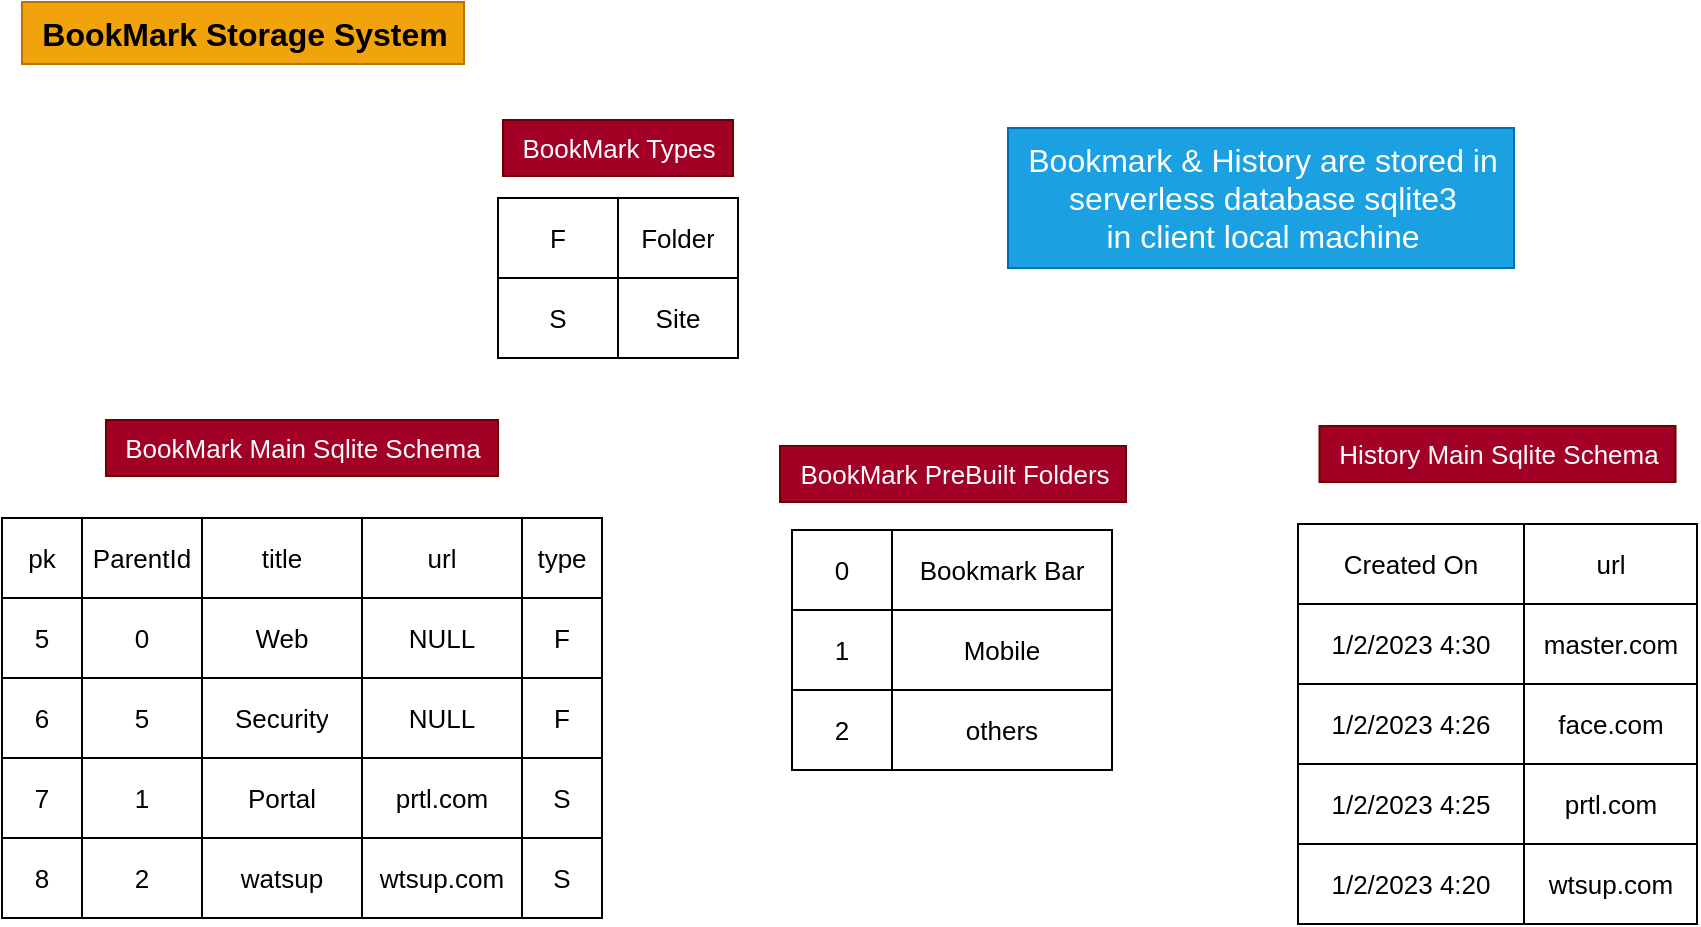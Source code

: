 <mxfile>
    <diagram id="DGizMAQsi99y3Vm7XnIf" name="BookMark &amp; History Schema">
        <mxGraphModel dx="1021" dy="490" grid="0" gridSize="10" guides="1" tooltips="1" connect="1" arrows="1" fold="1" page="0" pageScale="1" pageWidth="850" pageHeight="1100" math="0" shadow="0">
            <root>
                <mxCell id="0"/>
                <mxCell id="1" parent="0"/>
                <mxCell id="GUweP1HjcUWxZI6Hpu6D-1" value="Bookmark &amp;amp; History are stored in &lt;br style=&quot;font-size: 16px;&quot;&gt;serverless database sqlite3 &lt;br style=&quot;font-size: 16px;&quot;&gt;in client local machine" style="text;html=1;align=center;verticalAlign=middle;resizable=0;points=[];autosize=1;strokeColor=#006EAF;fillColor=#1ba1e2;fontSize=16;fontColor=#ffffff;" vertex="1" parent="1">
                    <mxGeometry x="501" y="83" width="253" height="70" as="geometry"/>
                </mxCell>
                <mxCell id="GUweP1HjcUWxZI6Hpu6D-145" value="" style="group;flipH=1;" vertex="1" connectable="0" parent="1">
                    <mxGeometry x="246" y="79" width="120" height="119" as="geometry"/>
                </mxCell>
                <mxCell id="GUweP1HjcUWxZI6Hpu6D-136" value="" style="shape=table;startSize=0;container=1;collapsible=0;childLayout=tableLayout;fontSize=13;" vertex="1" parent="GUweP1HjcUWxZI6Hpu6D-145">
                    <mxGeometry y="39" width="120" height="80" as="geometry"/>
                </mxCell>
                <mxCell id="GUweP1HjcUWxZI6Hpu6D-137" value="" style="shape=tableRow;horizontal=0;startSize=0;swimlaneHead=0;swimlaneBody=0;top=0;left=0;bottom=0;right=0;collapsible=0;dropTarget=0;fillColor=none;points=[[0,0.5],[1,0.5]];portConstraint=eastwest;fontSize=13;" vertex="1" parent="GUweP1HjcUWxZI6Hpu6D-136">
                    <mxGeometry width="120" height="40" as="geometry"/>
                </mxCell>
                <mxCell id="GUweP1HjcUWxZI6Hpu6D-138" value="F" style="shape=partialRectangle;html=1;whiteSpace=wrap;connectable=0;overflow=hidden;fillColor=none;top=0;left=0;bottom=0;right=0;pointerEvents=1;fontSize=13;" vertex="1" parent="GUweP1HjcUWxZI6Hpu6D-137">
                    <mxGeometry width="60" height="40" as="geometry">
                        <mxRectangle width="60" height="40" as="alternateBounds"/>
                    </mxGeometry>
                </mxCell>
                <mxCell id="GUweP1HjcUWxZI6Hpu6D-139" value="Folder" style="shape=partialRectangle;html=1;whiteSpace=wrap;connectable=0;overflow=hidden;fillColor=none;top=0;left=0;bottom=0;right=0;pointerEvents=1;fontSize=13;" vertex="1" parent="GUweP1HjcUWxZI6Hpu6D-137">
                    <mxGeometry x="60" width="60" height="40" as="geometry">
                        <mxRectangle width="60" height="40" as="alternateBounds"/>
                    </mxGeometry>
                </mxCell>
                <mxCell id="GUweP1HjcUWxZI6Hpu6D-140" value="" style="shape=tableRow;horizontal=0;startSize=0;swimlaneHead=0;swimlaneBody=0;top=0;left=0;bottom=0;right=0;collapsible=0;dropTarget=0;fillColor=none;points=[[0,0.5],[1,0.5]];portConstraint=eastwest;fontSize=13;" vertex="1" parent="GUweP1HjcUWxZI6Hpu6D-136">
                    <mxGeometry y="40" width="120" height="40" as="geometry"/>
                </mxCell>
                <mxCell id="GUweP1HjcUWxZI6Hpu6D-141" value="S" style="shape=partialRectangle;html=1;whiteSpace=wrap;connectable=0;overflow=hidden;fillColor=none;top=0;left=0;bottom=0;right=0;pointerEvents=1;fontSize=13;" vertex="1" parent="GUweP1HjcUWxZI6Hpu6D-140">
                    <mxGeometry width="60" height="40" as="geometry">
                        <mxRectangle width="60" height="40" as="alternateBounds"/>
                    </mxGeometry>
                </mxCell>
                <mxCell id="GUweP1HjcUWxZI6Hpu6D-142" value="Site" style="shape=partialRectangle;html=1;whiteSpace=wrap;connectable=0;overflow=hidden;fillColor=none;top=0;left=0;bottom=0;right=0;pointerEvents=1;fontSize=13;" vertex="1" parent="GUweP1HjcUWxZI6Hpu6D-140">
                    <mxGeometry x="60" width="60" height="40" as="geometry">
                        <mxRectangle width="60" height="40" as="alternateBounds"/>
                    </mxGeometry>
                </mxCell>
                <mxCell id="GUweP1HjcUWxZI6Hpu6D-144" value="BookMark Types" style="text;html=1;align=center;verticalAlign=middle;resizable=0;points=[];autosize=1;strokeColor=#6F0000;fillColor=#a20025;fontSize=13;fontColor=#ffffff;" vertex="1" parent="GUweP1HjcUWxZI6Hpu6D-145">
                    <mxGeometry x="2.5" width="115" height="28" as="geometry"/>
                </mxCell>
                <mxCell id="GUweP1HjcUWxZI6Hpu6D-146" value="" style="group;flipH=1;" vertex="1" connectable="0" parent="1">
                    <mxGeometry x="-2" y="228" width="300" height="250" as="geometry"/>
                </mxCell>
                <mxCell id="GUweP1HjcUWxZI6Hpu6D-94" value="" style="shape=table;startSize=0;container=1;collapsible=0;childLayout=tableLayout;fontSize=13;" vertex="1" parent="GUweP1HjcUWxZI6Hpu6D-146">
                    <mxGeometry y="50" width="300" height="200" as="geometry"/>
                </mxCell>
                <mxCell id="GUweP1HjcUWxZI6Hpu6D-95" value="" style="shape=tableRow;horizontal=0;startSize=0;swimlaneHead=0;swimlaneBody=0;top=0;left=0;bottom=0;right=0;collapsible=0;dropTarget=0;fillColor=none;points=[[0,0.5],[1,0.5]];portConstraint=eastwest;fontSize=13;" vertex="1" parent="GUweP1HjcUWxZI6Hpu6D-94">
                    <mxGeometry width="300" height="40" as="geometry"/>
                </mxCell>
                <mxCell id="GUweP1HjcUWxZI6Hpu6D-96" value="pk" style="shape=partialRectangle;html=1;whiteSpace=wrap;connectable=0;overflow=hidden;fillColor=none;top=0;left=0;bottom=0;right=0;pointerEvents=1;fontSize=13;" vertex="1" parent="GUweP1HjcUWxZI6Hpu6D-95">
                    <mxGeometry width="40" height="40" as="geometry">
                        <mxRectangle width="40" height="40" as="alternateBounds"/>
                    </mxGeometry>
                </mxCell>
                <mxCell id="GUweP1HjcUWxZI6Hpu6D-97" value="ParentId" style="shape=partialRectangle;html=1;whiteSpace=wrap;connectable=0;overflow=hidden;fillColor=none;top=0;left=0;bottom=0;right=0;pointerEvents=1;fontSize=13;" vertex="1" parent="GUweP1HjcUWxZI6Hpu6D-95">
                    <mxGeometry x="40" width="60" height="40" as="geometry">
                        <mxRectangle width="60" height="40" as="alternateBounds"/>
                    </mxGeometry>
                </mxCell>
                <mxCell id="GUweP1HjcUWxZI6Hpu6D-98" value="title" style="shape=partialRectangle;html=1;whiteSpace=wrap;connectable=0;overflow=hidden;fillColor=none;top=0;left=0;bottom=0;right=0;pointerEvents=1;fontSize=13;" vertex="1" parent="GUweP1HjcUWxZI6Hpu6D-95">
                    <mxGeometry x="100" width="80" height="40" as="geometry">
                        <mxRectangle width="80" height="40" as="alternateBounds"/>
                    </mxGeometry>
                </mxCell>
                <mxCell id="GUweP1HjcUWxZI6Hpu6D-99" value="url" style="shape=partialRectangle;html=1;whiteSpace=wrap;connectable=0;overflow=hidden;fillColor=none;top=0;left=0;bottom=0;right=0;pointerEvents=1;fontSize=13;" vertex="1" parent="GUweP1HjcUWxZI6Hpu6D-95">
                    <mxGeometry x="180" width="80" height="40" as="geometry">
                        <mxRectangle width="80" height="40" as="alternateBounds"/>
                    </mxGeometry>
                </mxCell>
                <mxCell id="GUweP1HjcUWxZI6Hpu6D-120" value="type" style="shape=partialRectangle;html=1;whiteSpace=wrap;connectable=0;overflow=hidden;fillColor=none;top=0;left=0;bottom=0;right=0;pointerEvents=1;fontSize=13;" vertex="1" parent="GUweP1HjcUWxZI6Hpu6D-95">
                    <mxGeometry x="260" width="40" height="40" as="geometry">
                        <mxRectangle width="40" height="40" as="alternateBounds"/>
                    </mxGeometry>
                </mxCell>
                <mxCell id="GUweP1HjcUWxZI6Hpu6D-100" value="" style="shape=tableRow;horizontal=0;startSize=0;swimlaneHead=0;swimlaneBody=0;top=0;left=0;bottom=0;right=0;collapsible=0;dropTarget=0;fillColor=none;points=[[0,0.5],[1,0.5]];portConstraint=eastwest;fontSize=13;" vertex="1" parent="GUweP1HjcUWxZI6Hpu6D-94">
                    <mxGeometry y="40" width="300" height="40" as="geometry"/>
                </mxCell>
                <mxCell id="GUweP1HjcUWxZI6Hpu6D-101" value="5" style="shape=partialRectangle;html=1;whiteSpace=wrap;connectable=0;overflow=hidden;fillColor=none;top=0;left=0;bottom=0;right=0;pointerEvents=1;fontSize=13;" vertex="1" parent="GUweP1HjcUWxZI6Hpu6D-100">
                    <mxGeometry width="40" height="40" as="geometry">
                        <mxRectangle width="40" height="40" as="alternateBounds"/>
                    </mxGeometry>
                </mxCell>
                <mxCell id="GUweP1HjcUWxZI6Hpu6D-102" value="0" style="shape=partialRectangle;html=1;whiteSpace=wrap;connectable=0;overflow=hidden;fillColor=none;top=0;left=0;bottom=0;right=0;pointerEvents=1;fontSize=13;" vertex="1" parent="GUweP1HjcUWxZI6Hpu6D-100">
                    <mxGeometry x="40" width="60" height="40" as="geometry">
                        <mxRectangle width="60" height="40" as="alternateBounds"/>
                    </mxGeometry>
                </mxCell>
                <mxCell id="GUweP1HjcUWxZI6Hpu6D-103" value="Web" style="shape=partialRectangle;html=1;whiteSpace=wrap;connectable=0;overflow=hidden;fillColor=none;top=0;left=0;bottom=0;right=0;pointerEvents=1;fontSize=13;" vertex="1" parent="GUweP1HjcUWxZI6Hpu6D-100">
                    <mxGeometry x="100" width="80" height="40" as="geometry">
                        <mxRectangle width="80" height="40" as="alternateBounds"/>
                    </mxGeometry>
                </mxCell>
                <mxCell id="GUweP1HjcUWxZI6Hpu6D-104" value="NULL" style="shape=partialRectangle;html=1;whiteSpace=wrap;connectable=0;overflow=hidden;fillColor=none;top=0;left=0;bottom=0;right=0;pointerEvents=1;fontSize=13;" vertex="1" parent="GUweP1HjcUWxZI6Hpu6D-100">
                    <mxGeometry x="180" width="80" height="40" as="geometry">
                        <mxRectangle width="80" height="40" as="alternateBounds"/>
                    </mxGeometry>
                </mxCell>
                <mxCell id="GUweP1HjcUWxZI6Hpu6D-121" value="F" style="shape=partialRectangle;html=1;whiteSpace=wrap;connectable=0;overflow=hidden;fillColor=none;top=0;left=0;bottom=0;right=0;pointerEvents=1;fontSize=13;" vertex="1" parent="GUweP1HjcUWxZI6Hpu6D-100">
                    <mxGeometry x="260" width="40" height="40" as="geometry">
                        <mxRectangle width="40" height="40" as="alternateBounds"/>
                    </mxGeometry>
                </mxCell>
                <mxCell id="GUweP1HjcUWxZI6Hpu6D-105" value="" style="shape=tableRow;horizontal=0;startSize=0;swimlaneHead=0;swimlaneBody=0;top=0;left=0;bottom=0;right=0;collapsible=0;dropTarget=0;fillColor=none;points=[[0,0.5],[1,0.5]];portConstraint=eastwest;fontSize=13;" vertex="1" parent="GUweP1HjcUWxZI6Hpu6D-94">
                    <mxGeometry y="80" width="300" height="40" as="geometry"/>
                </mxCell>
                <mxCell id="GUweP1HjcUWxZI6Hpu6D-106" value="6" style="shape=partialRectangle;html=1;whiteSpace=wrap;connectable=0;overflow=hidden;fillColor=none;top=0;left=0;bottom=0;right=0;pointerEvents=1;fontSize=13;" vertex="1" parent="GUweP1HjcUWxZI6Hpu6D-105">
                    <mxGeometry width="40" height="40" as="geometry">
                        <mxRectangle width="40" height="40" as="alternateBounds"/>
                    </mxGeometry>
                </mxCell>
                <mxCell id="GUweP1HjcUWxZI6Hpu6D-107" value="5" style="shape=partialRectangle;html=1;whiteSpace=wrap;connectable=0;overflow=hidden;fillColor=none;top=0;left=0;bottom=0;right=0;pointerEvents=1;fontSize=13;" vertex="1" parent="GUweP1HjcUWxZI6Hpu6D-105">
                    <mxGeometry x="40" width="60" height="40" as="geometry">
                        <mxRectangle width="60" height="40" as="alternateBounds"/>
                    </mxGeometry>
                </mxCell>
                <mxCell id="GUweP1HjcUWxZI6Hpu6D-108" value="Security" style="shape=partialRectangle;html=1;whiteSpace=wrap;connectable=0;overflow=hidden;fillColor=none;top=0;left=0;bottom=0;right=0;pointerEvents=1;fontSize=13;" vertex="1" parent="GUweP1HjcUWxZI6Hpu6D-105">
                    <mxGeometry x="100" width="80" height="40" as="geometry">
                        <mxRectangle width="80" height="40" as="alternateBounds"/>
                    </mxGeometry>
                </mxCell>
                <mxCell id="GUweP1HjcUWxZI6Hpu6D-109" value="NULL" style="shape=partialRectangle;html=1;whiteSpace=wrap;connectable=0;overflow=hidden;fillColor=none;top=0;left=0;bottom=0;right=0;pointerEvents=1;fontSize=13;" vertex="1" parent="GUweP1HjcUWxZI6Hpu6D-105">
                    <mxGeometry x="180" width="80" height="40" as="geometry">
                        <mxRectangle width="80" height="40" as="alternateBounds"/>
                    </mxGeometry>
                </mxCell>
                <mxCell id="GUweP1HjcUWxZI6Hpu6D-122" value="F" style="shape=partialRectangle;html=1;whiteSpace=wrap;connectable=0;overflow=hidden;fillColor=none;top=0;left=0;bottom=0;right=0;pointerEvents=1;fontSize=13;" vertex="1" parent="GUweP1HjcUWxZI6Hpu6D-105">
                    <mxGeometry x="260" width="40" height="40" as="geometry">
                        <mxRectangle width="40" height="40" as="alternateBounds"/>
                    </mxGeometry>
                </mxCell>
                <mxCell id="GUweP1HjcUWxZI6Hpu6D-110" value="" style="shape=tableRow;horizontal=0;startSize=0;swimlaneHead=0;swimlaneBody=0;top=0;left=0;bottom=0;right=0;collapsible=0;dropTarget=0;fillColor=none;points=[[0,0.5],[1,0.5]];portConstraint=eastwest;fontSize=13;" vertex="1" parent="GUweP1HjcUWxZI6Hpu6D-94">
                    <mxGeometry y="120" width="300" height="40" as="geometry"/>
                </mxCell>
                <mxCell id="GUweP1HjcUWxZI6Hpu6D-111" value="7" style="shape=partialRectangle;html=1;whiteSpace=wrap;connectable=0;overflow=hidden;fillColor=none;top=0;left=0;bottom=0;right=0;pointerEvents=1;fontSize=13;" vertex="1" parent="GUweP1HjcUWxZI6Hpu6D-110">
                    <mxGeometry width="40" height="40" as="geometry">
                        <mxRectangle width="40" height="40" as="alternateBounds"/>
                    </mxGeometry>
                </mxCell>
                <mxCell id="GUweP1HjcUWxZI6Hpu6D-112" value="1" style="shape=partialRectangle;html=1;whiteSpace=wrap;connectable=0;overflow=hidden;fillColor=none;top=0;left=0;bottom=0;right=0;pointerEvents=1;fontSize=13;" vertex="1" parent="GUweP1HjcUWxZI6Hpu6D-110">
                    <mxGeometry x="40" width="60" height="40" as="geometry">
                        <mxRectangle width="60" height="40" as="alternateBounds"/>
                    </mxGeometry>
                </mxCell>
                <mxCell id="GUweP1HjcUWxZI6Hpu6D-113" value="Portal" style="shape=partialRectangle;html=1;whiteSpace=wrap;connectable=0;overflow=hidden;fillColor=none;top=0;left=0;bottom=0;right=0;pointerEvents=1;fontSize=13;" vertex="1" parent="GUweP1HjcUWxZI6Hpu6D-110">
                    <mxGeometry x="100" width="80" height="40" as="geometry">
                        <mxRectangle width="80" height="40" as="alternateBounds"/>
                    </mxGeometry>
                </mxCell>
                <mxCell id="GUweP1HjcUWxZI6Hpu6D-114" value="prtl.com" style="shape=partialRectangle;html=1;whiteSpace=wrap;connectable=0;overflow=hidden;fillColor=none;top=0;left=0;bottom=0;right=0;pointerEvents=1;fontSize=13;" vertex="1" parent="GUweP1HjcUWxZI6Hpu6D-110">
                    <mxGeometry x="180" width="80" height="40" as="geometry">
                        <mxRectangle width="80" height="40" as="alternateBounds"/>
                    </mxGeometry>
                </mxCell>
                <mxCell id="GUweP1HjcUWxZI6Hpu6D-123" value="S" style="shape=partialRectangle;html=1;whiteSpace=wrap;connectable=0;overflow=hidden;fillColor=none;top=0;left=0;bottom=0;right=0;pointerEvents=1;fontSize=13;" vertex="1" parent="GUweP1HjcUWxZI6Hpu6D-110">
                    <mxGeometry x="260" width="40" height="40" as="geometry">
                        <mxRectangle width="40" height="40" as="alternateBounds"/>
                    </mxGeometry>
                </mxCell>
                <mxCell id="GUweP1HjcUWxZI6Hpu6D-115" value="" style="shape=tableRow;horizontal=0;startSize=0;swimlaneHead=0;swimlaneBody=0;top=0;left=0;bottom=0;right=0;collapsible=0;dropTarget=0;fillColor=none;points=[[0,0.5],[1,0.5]];portConstraint=eastwest;fontSize=13;" vertex="1" parent="GUweP1HjcUWxZI6Hpu6D-94">
                    <mxGeometry y="160" width="300" height="40" as="geometry"/>
                </mxCell>
                <mxCell id="GUweP1HjcUWxZI6Hpu6D-116" value="8" style="shape=partialRectangle;html=1;whiteSpace=wrap;connectable=0;overflow=hidden;fillColor=none;top=0;left=0;bottom=0;right=0;pointerEvents=1;fontSize=13;" vertex="1" parent="GUweP1HjcUWxZI6Hpu6D-115">
                    <mxGeometry width="40" height="40" as="geometry">
                        <mxRectangle width="40" height="40" as="alternateBounds"/>
                    </mxGeometry>
                </mxCell>
                <mxCell id="GUweP1HjcUWxZI6Hpu6D-117" value="2" style="shape=partialRectangle;html=1;whiteSpace=wrap;connectable=0;overflow=hidden;fillColor=none;top=0;left=0;bottom=0;right=0;pointerEvents=1;fontSize=13;" vertex="1" parent="GUweP1HjcUWxZI6Hpu6D-115">
                    <mxGeometry x="40" width="60" height="40" as="geometry">
                        <mxRectangle width="60" height="40" as="alternateBounds"/>
                    </mxGeometry>
                </mxCell>
                <mxCell id="GUweP1HjcUWxZI6Hpu6D-118" value="watsup" style="shape=partialRectangle;html=1;whiteSpace=wrap;connectable=0;overflow=hidden;fillColor=none;top=0;left=0;bottom=0;right=0;pointerEvents=1;fontSize=13;" vertex="1" parent="GUweP1HjcUWxZI6Hpu6D-115">
                    <mxGeometry x="100" width="80" height="40" as="geometry">
                        <mxRectangle width="80" height="40" as="alternateBounds"/>
                    </mxGeometry>
                </mxCell>
                <mxCell id="GUweP1HjcUWxZI6Hpu6D-119" value="wtsup.com" style="shape=partialRectangle;html=1;whiteSpace=wrap;connectable=0;overflow=hidden;fillColor=none;top=0;left=0;bottom=0;right=0;pointerEvents=1;fontSize=13;" vertex="1" parent="GUweP1HjcUWxZI6Hpu6D-115">
                    <mxGeometry x="180" width="80" height="40" as="geometry">
                        <mxRectangle width="80" height="40" as="alternateBounds"/>
                    </mxGeometry>
                </mxCell>
                <mxCell id="GUweP1HjcUWxZI6Hpu6D-124" value="S" style="shape=partialRectangle;html=1;whiteSpace=wrap;connectable=0;overflow=hidden;fillColor=none;top=0;left=0;bottom=0;right=0;pointerEvents=1;fontSize=13;" vertex="1" parent="GUweP1HjcUWxZI6Hpu6D-115">
                    <mxGeometry x="260" width="40" height="40" as="geometry">
                        <mxRectangle width="40" height="40" as="alternateBounds"/>
                    </mxGeometry>
                </mxCell>
                <mxCell id="GUweP1HjcUWxZI6Hpu6D-143" value="BookMark Main Sqlite Schema" style="text;html=1;align=center;verticalAlign=middle;resizable=0;points=[];autosize=1;strokeColor=#6F0000;fillColor=#a20025;fontSize=13;fontColor=#ffffff;" vertex="1" parent="GUweP1HjcUWxZI6Hpu6D-146">
                    <mxGeometry x="52" y="1" width="196" height="28" as="geometry"/>
                </mxCell>
                <mxCell id="GUweP1HjcUWxZI6Hpu6D-147" value="" style="group;flipH=1;" vertex="1" connectable="0" parent="1">
                    <mxGeometry x="393" y="241" width="167" height="163" as="geometry"/>
                </mxCell>
                <mxCell id="GUweP1HjcUWxZI6Hpu6D-125" value="BookMark PreBuilt Folders" style="text;html=1;align=center;verticalAlign=middle;resizable=0;points=[];autosize=1;strokeColor=#6F0000;fillColor=#a20025;fontSize=13;fontColor=#ffffff;" vertex="1" parent="GUweP1HjcUWxZI6Hpu6D-147">
                    <mxGeometry x="-6" y="1" width="173" height="28" as="geometry"/>
                </mxCell>
                <mxCell id="GUweP1HjcUWxZI6Hpu6D-126" value="" style="shape=table;startSize=0;container=1;collapsible=0;childLayout=tableLayout;fontSize=13;" vertex="1" parent="GUweP1HjcUWxZI6Hpu6D-147">
                    <mxGeometry y="43" width="160" height="120" as="geometry"/>
                </mxCell>
                <mxCell id="GUweP1HjcUWxZI6Hpu6D-127" value="" style="shape=tableRow;horizontal=0;startSize=0;swimlaneHead=0;swimlaneBody=0;top=0;left=0;bottom=0;right=0;collapsible=0;dropTarget=0;fillColor=none;points=[[0,0.5],[1,0.5]];portConstraint=eastwest;fontSize=13;" vertex="1" parent="GUweP1HjcUWxZI6Hpu6D-126">
                    <mxGeometry width="160" height="40" as="geometry"/>
                </mxCell>
                <mxCell id="GUweP1HjcUWxZI6Hpu6D-128" value="0" style="shape=partialRectangle;html=1;whiteSpace=wrap;connectable=0;overflow=hidden;fillColor=none;top=0;left=0;bottom=0;right=0;pointerEvents=1;fontSize=13;" vertex="1" parent="GUweP1HjcUWxZI6Hpu6D-127">
                    <mxGeometry width="50" height="40" as="geometry">
                        <mxRectangle width="50" height="40" as="alternateBounds"/>
                    </mxGeometry>
                </mxCell>
                <mxCell id="GUweP1HjcUWxZI6Hpu6D-129" value="Bookmark Bar" style="shape=partialRectangle;html=1;whiteSpace=wrap;connectable=0;overflow=hidden;fillColor=none;top=0;left=0;bottom=0;right=0;pointerEvents=1;fontSize=13;" vertex="1" parent="GUweP1HjcUWxZI6Hpu6D-127">
                    <mxGeometry x="50" width="110" height="40" as="geometry">
                        <mxRectangle width="110" height="40" as="alternateBounds"/>
                    </mxGeometry>
                </mxCell>
                <mxCell id="GUweP1HjcUWxZI6Hpu6D-130" value="" style="shape=tableRow;horizontal=0;startSize=0;swimlaneHead=0;swimlaneBody=0;top=0;left=0;bottom=0;right=0;collapsible=0;dropTarget=0;fillColor=none;points=[[0,0.5],[1,0.5]];portConstraint=eastwest;fontSize=13;" vertex="1" parent="GUweP1HjcUWxZI6Hpu6D-126">
                    <mxGeometry y="40" width="160" height="40" as="geometry"/>
                </mxCell>
                <mxCell id="GUweP1HjcUWxZI6Hpu6D-131" value="1" style="shape=partialRectangle;html=1;whiteSpace=wrap;connectable=0;overflow=hidden;fillColor=none;top=0;left=0;bottom=0;right=0;pointerEvents=1;fontSize=13;" vertex="1" parent="GUweP1HjcUWxZI6Hpu6D-130">
                    <mxGeometry width="50" height="40" as="geometry">
                        <mxRectangle width="50" height="40" as="alternateBounds"/>
                    </mxGeometry>
                </mxCell>
                <mxCell id="GUweP1HjcUWxZI6Hpu6D-132" value="Mobile" style="shape=partialRectangle;html=1;whiteSpace=wrap;connectable=0;overflow=hidden;fillColor=none;top=0;left=0;bottom=0;right=0;pointerEvents=1;fontSize=13;" vertex="1" parent="GUweP1HjcUWxZI6Hpu6D-130">
                    <mxGeometry x="50" width="110" height="40" as="geometry">
                        <mxRectangle width="110" height="40" as="alternateBounds"/>
                    </mxGeometry>
                </mxCell>
                <mxCell id="GUweP1HjcUWxZI6Hpu6D-133" value="" style="shape=tableRow;horizontal=0;startSize=0;swimlaneHead=0;swimlaneBody=0;top=0;left=0;bottom=0;right=0;collapsible=0;dropTarget=0;fillColor=none;points=[[0,0.5],[1,0.5]];portConstraint=eastwest;fontSize=13;" vertex="1" parent="GUweP1HjcUWxZI6Hpu6D-126">
                    <mxGeometry y="80" width="160" height="40" as="geometry"/>
                </mxCell>
                <mxCell id="GUweP1HjcUWxZI6Hpu6D-134" value="2" style="shape=partialRectangle;html=1;whiteSpace=wrap;connectable=0;overflow=hidden;fillColor=none;top=0;left=0;bottom=0;right=0;pointerEvents=1;fontSize=13;" vertex="1" parent="GUweP1HjcUWxZI6Hpu6D-133">
                    <mxGeometry width="50" height="40" as="geometry">
                        <mxRectangle width="50" height="40" as="alternateBounds"/>
                    </mxGeometry>
                </mxCell>
                <mxCell id="GUweP1HjcUWxZI6Hpu6D-135" value="others" style="shape=partialRectangle;html=1;whiteSpace=wrap;connectable=0;overflow=hidden;fillColor=none;top=0;left=0;bottom=0;right=0;pointerEvents=1;fontSize=13;" vertex="1" parent="GUweP1HjcUWxZI6Hpu6D-133">
                    <mxGeometry x="50" width="110" height="40" as="geometry">
                        <mxRectangle width="110" height="40" as="alternateBounds"/>
                    </mxGeometry>
                </mxCell>
                <mxCell id="GUweP1HjcUWxZI6Hpu6D-148" value="BookMark Storage System" style="text;html=1;align=center;verticalAlign=middle;resizable=0;points=[];autosize=1;strokeColor=#BD7000;fillColor=#f0a30a;fontSize=16;fontColor=#000000;fontStyle=1" vertex="1" parent="1">
                    <mxGeometry x="8" y="20" width="221" height="31" as="geometry"/>
                </mxCell>
                <mxCell id="lwJfXjp9Ip3iOw9mxEJL-1" value="" style="group" vertex="1" connectable="0" parent="1">
                    <mxGeometry x="646" y="231" width="199.5" height="250" as="geometry"/>
                </mxCell>
                <mxCell id="lwJfXjp9Ip3iOw9mxEJL-2" value="" style="shape=table;startSize=0;container=1;collapsible=0;childLayout=tableLayout;fontSize=13;" vertex="1" parent="lwJfXjp9Ip3iOw9mxEJL-1">
                    <mxGeometry y="50" width="199.5" height="200" as="geometry"/>
                </mxCell>
                <mxCell id="lwJfXjp9Ip3iOw9mxEJL-3" value="" style="shape=tableRow;horizontal=0;startSize=0;swimlaneHead=0;swimlaneBody=0;top=0;left=0;bottom=0;right=0;collapsible=0;dropTarget=0;fillColor=none;points=[[0,0.5],[1,0.5]];portConstraint=eastwest;fontSize=13;" vertex="1" parent="lwJfXjp9Ip3iOw9mxEJL-2">
                    <mxGeometry width="199.5" height="40" as="geometry"/>
                </mxCell>
                <mxCell id="lwJfXjp9Ip3iOw9mxEJL-4" value="Created On" style="shape=partialRectangle;html=1;whiteSpace=wrap;connectable=0;overflow=hidden;fillColor=none;top=0;left=0;bottom=0;right=0;pointerEvents=1;fontSize=13;" vertex="1" parent="lwJfXjp9Ip3iOw9mxEJL-3">
                    <mxGeometry width="113" height="40" as="geometry">
                        <mxRectangle width="113" height="40" as="alternateBounds"/>
                    </mxGeometry>
                </mxCell>
                <mxCell id="lwJfXjp9Ip3iOw9mxEJL-5" value="url" style="shape=partialRectangle;html=1;whiteSpace=wrap;connectable=0;overflow=hidden;fillColor=none;top=0;left=0;bottom=0;right=0;pointerEvents=1;fontSize=13;" vertex="1" parent="lwJfXjp9Ip3iOw9mxEJL-3">
                    <mxGeometry x="113" width="87" height="40" as="geometry">
                        <mxRectangle width="87" height="40" as="alternateBounds"/>
                    </mxGeometry>
                </mxCell>
                <mxCell id="lwJfXjp9Ip3iOw9mxEJL-6" value="" style="shape=tableRow;horizontal=0;startSize=0;swimlaneHead=0;swimlaneBody=0;top=0;left=0;bottom=0;right=0;collapsible=0;dropTarget=0;fillColor=none;points=[[0,0.5],[1,0.5]];portConstraint=eastwest;fontSize=13;" vertex="1" parent="lwJfXjp9Ip3iOw9mxEJL-2">
                    <mxGeometry y="40" width="199.5" height="40" as="geometry"/>
                </mxCell>
                <mxCell id="lwJfXjp9Ip3iOw9mxEJL-7" value="1/2/2023 4:30" style="shape=partialRectangle;html=1;whiteSpace=wrap;connectable=0;overflow=hidden;fillColor=none;top=0;left=0;bottom=0;right=0;pointerEvents=1;fontSize=13;" vertex="1" parent="lwJfXjp9Ip3iOw9mxEJL-6">
                    <mxGeometry width="113" height="40" as="geometry">
                        <mxRectangle width="113" height="40" as="alternateBounds"/>
                    </mxGeometry>
                </mxCell>
                <mxCell id="lwJfXjp9Ip3iOw9mxEJL-8" value="master.com" style="shape=partialRectangle;html=1;whiteSpace=wrap;connectable=0;overflow=hidden;fillColor=none;top=0;left=0;bottom=0;right=0;pointerEvents=1;fontSize=13;" vertex="1" parent="lwJfXjp9Ip3iOw9mxEJL-6">
                    <mxGeometry x="113" width="87" height="40" as="geometry">
                        <mxRectangle width="87" height="40" as="alternateBounds"/>
                    </mxGeometry>
                </mxCell>
                <mxCell id="lwJfXjp9Ip3iOw9mxEJL-9" value="" style="shape=tableRow;horizontal=0;startSize=0;swimlaneHead=0;swimlaneBody=0;top=0;left=0;bottom=0;right=0;collapsible=0;dropTarget=0;fillColor=none;points=[[0,0.5],[1,0.5]];portConstraint=eastwest;fontSize=13;" vertex="1" parent="lwJfXjp9Ip3iOw9mxEJL-2">
                    <mxGeometry y="80" width="199.5" height="40" as="geometry"/>
                </mxCell>
                <mxCell id="lwJfXjp9Ip3iOw9mxEJL-10" value="1/2/2023 4:26" style="shape=partialRectangle;html=1;whiteSpace=wrap;connectable=0;overflow=hidden;fillColor=none;top=0;left=0;bottom=0;right=0;pointerEvents=1;fontSize=13;" vertex="1" parent="lwJfXjp9Ip3iOw9mxEJL-9">
                    <mxGeometry width="113" height="40" as="geometry">
                        <mxRectangle width="113" height="40" as="alternateBounds"/>
                    </mxGeometry>
                </mxCell>
                <mxCell id="lwJfXjp9Ip3iOw9mxEJL-11" value="face.com" style="shape=partialRectangle;html=1;whiteSpace=wrap;connectable=0;overflow=hidden;fillColor=none;top=0;left=0;bottom=0;right=0;pointerEvents=1;fontSize=13;" vertex="1" parent="lwJfXjp9Ip3iOw9mxEJL-9">
                    <mxGeometry x="113" width="87" height="40" as="geometry">
                        <mxRectangle width="87" height="40" as="alternateBounds"/>
                    </mxGeometry>
                </mxCell>
                <mxCell id="lwJfXjp9Ip3iOw9mxEJL-12" value="" style="shape=tableRow;horizontal=0;startSize=0;swimlaneHead=0;swimlaneBody=0;top=0;left=0;bottom=0;right=0;collapsible=0;dropTarget=0;fillColor=none;points=[[0,0.5],[1,0.5]];portConstraint=eastwest;fontSize=13;" vertex="1" parent="lwJfXjp9Ip3iOw9mxEJL-2">
                    <mxGeometry y="120" width="199.5" height="40" as="geometry"/>
                </mxCell>
                <mxCell id="lwJfXjp9Ip3iOw9mxEJL-13" value="1/2/2023 4:25" style="shape=partialRectangle;html=1;whiteSpace=wrap;connectable=0;overflow=hidden;fillColor=none;top=0;left=0;bottom=0;right=0;pointerEvents=1;fontSize=13;" vertex="1" parent="lwJfXjp9Ip3iOw9mxEJL-12">
                    <mxGeometry width="113" height="40" as="geometry">
                        <mxRectangle width="113" height="40" as="alternateBounds"/>
                    </mxGeometry>
                </mxCell>
                <mxCell id="lwJfXjp9Ip3iOw9mxEJL-14" value="prtl.com" style="shape=partialRectangle;html=1;whiteSpace=wrap;connectable=0;overflow=hidden;fillColor=none;top=0;left=0;bottom=0;right=0;pointerEvents=1;fontSize=13;" vertex="1" parent="lwJfXjp9Ip3iOw9mxEJL-12">
                    <mxGeometry x="113" width="87" height="40" as="geometry">
                        <mxRectangle width="87" height="40" as="alternateBounds"/>
                    </mxGeometry>
                </mxCell>
                <mxCell id="lwJfXjp9Ip3iOw9mxEJL-15" value="" style="shape=tableRow;horizontal=0;startSize=0;swimlaneHead=0;swimlaneBody=0;top=0;left=0;bottom=0;right=0;collapsible=0;dropTarget=0;fillColor=none;points=[[0,0.5],[1,0.5]];portConstraint=eastwest;fontSize=13;" vertex="1" parent="lwJfXjp9Ip3iOw9mxEJL-2">
                    <mxGeometry y="160" width="199.5" height="40" as="geometry"/>
                </mxCell>
                <mxCell id="lwJfXjp9Ip3iOw9mxEJL-16" value="1/2/2023 4:20" style="shape=partialRectangle;html=1;whiteSpace=wrap;connectable=0;overflow=hidden;fillColor=none;top=0;left=0;bottom=0;right=0;pointerEvents=1;fontSize=13;" vertex="1" parent="lwJfXjp9Ip3iOw9mxEJL-15">
                    <mxGeometry width="113" height="40" as="geometry">
                        <mxRectangle width="113" height="40" as="alternateBounds"/>
                    </mxGeometry>
                </mxCell>
                <mxCell id="lwJfXjp9Ip3iOw9mxEJL-17" value="wtsup.com" style="shape=partialRectangle;html=1;whiteSpace=wrap;connectable=0;overflow=hidden;fillColor=none;top=0;left=0;bottom=0;right=0;pointerEvents=1;fontSize=13;" vertex="1" parent="lwJfXjp9Ip3iOw9mxEJL-15">
                    <mxGeometry x="113" width="87" height="40" as="geometry">
                        <mxRectangle width="87" height="40" as="alternateBounds"/>
                    </mxGeometry>
                </mxCell>
                <mxCell id="lwJfXjp9Ip3iOw9mxEJL-18" value="History Main Sqlite Schema" style="text;html=1;align=center;verticalAlign=middle;resizable=0;points=[];autosize=1;strokeColor=#6F0000;fillColor=#a20025;fontSize=13;fontColor=#ffffff;" vertex="1" parent="lwJfXjp9Ip3iOw9mxEJL-1">
                    <mxGeometry x="10.75" y="1" width="178" height="28" as="geometry"/>
                </mxCell>
            </root>
        </mxGraphModel>
    </diagram>
    <diagram id="X3UpWlBPjBvYdqrejJMw" name="Search Bar">
        <mxGraphModel dx="1355" dy="1154" grid="0" gridSize="10" guides="1" tooltips="1" connect="1" arrows="1" fold="1" page="0" pageScale="1" pageWidth="850" pageHeight="1100" math="0" shadow="0">
            <root>
                <mxCell id="0"/>
                <mxCell id="1" parent="0"/>
                <mxCell id="LcitWhmW_tVvsuB4gzBT-27" value="" style="rounded=1;whiteSpace=wrap;html=1;labelBackgroundColor=#6e6e0c;strokeColor=#144171;fontSize=16;fontColor=#d64343;fillColor=none;" vertex="1" parent="1">
                    <mxGeometry x="59" y="23" width="576" height="205" as="geometry"/>
                </mxCell>
                <mxCell id="LcitWhmW_tVvsuB4gzBT-2" style="edgeStyle=none;html=1;entryX=0.5;entryY=0;entryDx=0;entryDy=0;fontSize=16;exitX=0.5;exitY=1;exitDx=0;exitDy=0;" edge="1" parent="1" source="fKm11uH4GjV8kjYZ2NUE-4" target="LcitWhmW_tVvsuB4gzBT-1">
                    <mxGeometry relative="1" as="geometry">
                        <mxPoint x="144" y="-13" as="sourcePoint"/>
                    </mxGeometry>
                </mxCell>
                <mxCell id="LcitWhmW_tVvsuB4gzBT-24" style="edgeStyle=none;html=1;exitX=0.5;exitY=1;exitDx=0;exitDy=0;entryX=0.556;entryY=-0.065;entryDx=0;entryDy=0;entryPerimeter=0;fontSize=16;fontColor=#d64343;" edge="1" parent="1" source="LcitWhmW_tVvsuB4gzBT-1" target="LcitWhmW_tVvsuB4gzBT-23">
                    <mxGeometry relative="1" as="geometry"/>
                </mxCell>
                <mxCell id="LcitWhmW_tVvsuB4gzBT-1" value="is Url" style="rhombus;whiteSpace=wrap;html=1;strokeWidth=2;fillWeight=-1;hachureGap=8;fillStyle=cross-hatch;fillColor=#006600;sketch=1;fontSize=16;" vertex="1" parent="1">
                    <mxGeometry x="84" y="66" width="120" height="60" as="geometry"/>
                </mxCell>
                <mxCell id="LcitWhmW_tVvsuB4gzBT-29" style="edgeStyle=none;html=1;exitX=0.5;exitY=1;exitDx=0;exitDy=0;entryX=0.5;entryY=0;entryDx=0;entryDy=0;fontSize=16;fontColor=#ffffff;" edge="1" parent="1" source="LcitWhmW_tVvsuB4gzBT-5" target="LcitWhmW_tVvsuB4gzBT-28">
                    <mxGeometry relative="1" as="geometry"/>
                </mxCell>
                <mxCell id="LcitWhmW_tVvsuB4gzBT-5" value="DNS Resolution&lt;br&gt;Resolved" style="rhombus;whiteSpace=wrap;html=1;strokeWidth=2;fillWeight=-1;hachureGap=8;fillStyle=cross-hatch;fillColor=#006600;sketch=1;fontSize=16;" vertex="1" parent="1">
                    <mxGeometry x="51" y="264" width="181" height="104" as="geometry"/>
                </mxCell>
                <mxCell id="LcitWhmW_tVvsuB4gzBT-11" value="Show typo Error msg" style="rounded=1;whiteSpace=wrap;html=1;strokeWidth=2;fillWeight=4;hachureGap=8;hachureAngle=45;fillColor=#e51400;sketch=1;fontSize=16;strokeColor=#B20000;fontStyle=1;fontColor=#ffffff;" vertex="1" parent="1">
                    <mxGeometry x="360" y="286" width="120" height="60" as="geometry"/>
                </mxCell>
                <mxCell id="LcitWhmW_tVvsuB4gzBT-14" value="" style="endArrow=classic;html=1;fontSize=16;fontColor=#FFFFFF;exitX=1;exitY=0.5;exitDx=0;exitDy=0;entryX=0;entryY=0.5;entryDx=0;entryDy=0;" edge="1" parent="1" source="LcitWhmW_tVvsuB4gzBT-1" target="LcitWhmW_tVvsuB4gzBT-17">
                    <mxGeometry relative="1" as="geometry">
                        <mxPoint x="232" y="98" as="sourcePoint"/>
                        <mxPoint x="365" y="94" as="targetPoint"/>
                    </mxGeometry>
                </mxCell>
                <mxCell id="LcitWhmW_tVvsuB4gzBT-15" value="No" style="edgeLabel;resizable=0;html=1;align=center;verticalAlign=middle;strokeColor=default;fontSize=16;fontColor=#FFFFFF;fillColor=default;" connectable="0" vertex="1" parent="LcitWhmW_tVvsuB4gzBT-14">
                    <mxGeometry relative="1" as="geometry"/>
                </mxCell>
                <mxCell id="LcitWhmW_tVvsuB4gzBT-25" style="edgeStyle=none;html=1;exitX=0.5;exitY=1;exitDx=0;exitDy=0;entryX=1.111;entryY=0.484;entryDx=0;entryDy=0;entryPerimeter=0;fontSize=16;fontColor=#d64343;" edge="1" parent="1" source="LcitWhmW_tVvsuB4gzBT-17" target="LcitWhmW_tVvsuB4gzBT-23">
                    <mxGeometry relative="1" as="geometry">
                        <Array as="points">
                            <mxPoint x="472" y="195"/>
                        </Array>
                    </mxGeometry>
                </mxCell>
                <mxCell id="MP83vbHvIVhxMpImgatC-25" style="edgeStyle=none;html=1;entryX=0.532;entryY=1.068;entryDx=0;entryDy=0;entryPerimeter=0;fontSize=16;fontColor=#FCF7F7;startArrow=none;" edge="1" parent="1" source="MP83vbHvIVhxMpImgatC-26" target="MP83vbHvIVhxMpImgatC-15">
                    <mxGeometry relative="1" as="geometry">
                        <Array as="points">
                            <mxPoint x="906" y="96"/>
                        </Array>
                    </mxGeometry>
                </mxCell>
                <mxCell id="LcitWhmW_tVvsuB4gzBT-17" value="&lt;span style=&quot;font-weight: 700;&quot;&gt;SearchQueryHandling Generate url On The basis of Seleceted Search Engine&amp;nbsp;&lt;br&gt;&lt;/span&gt;" style="rounded=1;whiteSpace=wrap;html=1;strokeWidth=2;fillWeight=4;hachureGap=8;hachureAngle=45;fillColor=none;sketch=1;strokeColor=default;fontSize=16;fontColor=#FFFFFF;" vertex="1" parent="1">
                    <mxGeometry x="351" y="52" width="241" height="88" as="geometry"/>
                </mxCell>
                <mxCell id="LcitWhmW_tVvsuB4gzBT-18" value="" style="endArrow=classic;html=1;fontSize=16;fontColor=#FFFFFF;exitX=1;exitY=0.5;exitDx=0;exitDy=0;entryX=0;entryY=0.5;entryDx=0;entryDy=0;" edge="1" parent="1" source="LcitWhmW_tVvsuB4gzBT-5" target="LcitWhmW_tVvsuB4gzBT-11">
                    <mxGeometry relative="1" as="geometry">
                        <mxPoint x="654" y="401" as="sourcePoint"/>
                        <mxPoint x="754" y="401" as="targetPoint"/>
                    </mxGeometry>
                </mxCell>
                <mxCell id="LcitWhmW_tVvsuB4gzBT-19" value="No" style="edgeLabel;resizable=0;html=1;align=center;verticalAlign=middle;labelBackgroundColor=default;strokeColor=default;fontSize=16;fontColor=#FFFFFF;fillColor=default;" connectable="0" vertex="1" parent="LcitWhmW_tVvsuB4gzBT-18">
                    <mxGeometry relative="1" as="geometry"/>
                </mxCell>
                <mxCell id="LcitWhmW_tVvsuB4gzBT-26" style="edgeStyle=none;html=1;fontSize=16;fontColor=#d64343;entryX=0.5;entryY=0;entryDx=0;entryDy=0;" edge="1" parent="1" source="LcitWhmW_tVvsuB4gzBT-23" target="LcitWhmW_tVvsuB4gzBT-5">
                    <mxGeometry relative="1" as="geometry">
                        <mxPoint x="142" y="274" as="targetPoint"/>
                    </mxGeometry>
                </mxCell>
                <mxCell id="LcitWhmW_tVvsuB4gzBT-23" value="url" style="text;html=1;align=center;verticalAlign=middle;resizable=0;points=[];autosize=1;strokeColor=none;fillColor=none;fontSize=16;fontColor=#d64343;" vertex="1" parent="1">
                    <mxGeometry x="124" y="180" width="36" height="31" as="geometry"/>
                </mxCell>
                <mxCell id="LcitWhmW_tVvsuB4gzBT-28" value="Request url" style="rounded=1;whiteSpace=wrap;html=1;strokeWidth=2;fillWeight=4;hachureGap=8;hachureAngle=45;fillColor=none;sketch=1;labelBackgroundColor=default;strokeColor=default;fontSize=16;fontColor=#ffffff;" vertex="1" parent="1">
                    <mxGeometry x="94" y="408" width="95" height="37" as="geometry"/>
                </mxCell>
                <mxCell id="fKm11uH4GjV8kjYZ2NUE-3" style="edgeStyle=none;html=1;fontSize=16;fontColor=#ffffff;entryX=0;entryY=0.5;entryDx=0;entryDy=0;" edge="1" parent="1" source="fKm11uH4GjV8kjYZ2NUE-1" target="fKm11uH4GjV8kjYZ2NUE-4">
                    <mxGeometry relative="1" as="geometry">
                        <mxPoint x="142" y="-137" as="targetPoint"/>
                        <Array as="points">
                            <mxPoint x="50" y="-34"/>
                        </Array>
                    </mxGeometry>
                </mxCell>
                <mxCell id="fKm11uH4GjV8kjYZ2NUE-1" value="Address Bar" style="text;html=1;align=center;verticalAlign=middle;resizable=0;points=[];autosize=1;strokeColor=#314354;fillColor=#647687;fontSize=16;fontColor=#ffffff;" vertex="1" parent="1">
                    <mxGeometry x="-3" y="-195" width="106" height="31" as="geometry"/>
                </mxCell>
                <mxCell id="fKm11uH4GjV8kjYZ2NUE-4" value="Textual Data" style="text;strokeColor=none;fillColor=none;html=1;fontSize=16;fontStyle=0;verticalAlign=middle;align=center;labelBackgroundColor=default;fontColor=#ffffff;" vertex="1" parent="1">
                    <mxGeometry x="94" y="-54" width="100" height="40" as="geometry"/>
                </mxCell>
                <mxCell id="fKm11uH4GjV8kjYZ2NUE-8" style="edgeStyle=none;html=1;entryX=0.5;entryY=0;entryDx=0;entryDy=0;fontSize=16;fontColor=#ffffff;" edge="1" parent="1" source="fKm11uH4GjV8kjYZ2NUE-5" target="fKm11uH4GjV8kjYZ2NUE-7">
                    <mxGeometry relative="1" as="geometry"/>
                </mxCell>
                <mxCell id="fKm11uH4GjV8kjYZ2NUE-5" value="Mic input" style="text;html=1;align=center;verticalAlign=middle;resizable=0;points=[];autosize=1;strokeColor=#314354;fillColor=#647687;fontSize=16;fontColor=#ffffff;" vertex="1" parent="1">
                    <mxGeometry x="235.5" y="-198" width="82" height="31" as="geometry"/>
                </mxCell>
                <mxCell id="fKm11uH4GjV8kjYZ2NUE-9" style="edgeStyle=none;html=1;exitX=0.5;exitY=1;exitDx=0;exitDy=0;entryX=1;entryY=0.5;entryDx=0;entryDy=0;fontSize=16;fontColor=#ffffff;" edge="1" parent="1" source="fKm11uH4GjV8kjYZ2NUE-7" target="fKm11uH4GjV8kjYZ2NUE-4">
                    <mxGeometry relative="1" as="geometry">
                        <Array as="points">
                            <mxPoint x="277" y="-34"/>
                        </Array>
                    </mxGeometry>
                </mxCell>
                <mxCell id="fKm11uH4GjV8kjYZ2NUE-7" value="Speach to text Engine" style="text;strokeColor=#3A5431;fillColor=#6d8764;html=1;fontSize=16;fontStyle=0;verticalAlign=middle;align=center;labelBackgroundColor=none;fontColor=#ffffff;autosize=1;" vertex="1" parent="1">
                    <mxGeometry x="190" y="-113" width="175" height="31" as="geometry"/>
                </mxCell>
                <mxCell id="fKm11uH4GjV8kjYZ2NUE-12" value="Url parser" style="text;html=1;align=center;verticalAlign=middle;resizable=0;points=[];autosize=1;strokeColor=none;fillColor=none;fontSize=16;fontColor=#0764ab;" vertex="1" parent="1">
                    <mxGeometry x="500" y="-8" width="88" height="31" as="geometry"/>
                </mxCell>
                <mxCell id="fKm11uH4GjV8kjYZ2NUE-13" value="&lt;font color=&quot;#a9ab07&quot;&gt;TODO :How Request are&lt;br&gt;performed and pages &lt;br&gt;are rendered&lt;/font&gt;" style="text;html=1;align=center;verticalAlign=middle;resizable=0;points=[];autosize=1;strokeColor=none;fillColor=none;fontSize=16;fontColor=#0764ab;" vertex="1" parent="1">
                    <mxGeometry x="322" y="403" width="196" height="70" as="geometry"/>
                </mxCell>
                <mxCell id="MP83vbHvIVhxMpImgatC-5" value="" style="shape=table;startSize=0;container=1;collapsible=0;childLayout=tableLayout;labelBackgroundColor=none;strokeColor=#144171;fontSize=16;fontColor=#FCF7F7;fillColor=default;" vertex="1" parent="1">
                    <mxGeometry x="485" y="-321" width="790.526" height="200" as="geometry"/>
                </mxCell>
                <mxCell id="MP83vbHvIVhxMpImgatC-21" style="shape=tableRow;horizontal=0;startSize=0;swimlaneHead=0;swimlaneBody=0;top=0;left=0;bottom=0;right=0;collapsible=0;dropTarget=0;fillColor=none;points=[[0,0.5],[1,0.5]];portConstraint=eastwest;labelBackgroundColor=none;strokeColor=#144171;fontSize=16;fontColor=#FCF7F7;" vertex="1" parent="MP83vbHvIVhxMpImgatC-5">
                    <mxGeometry width="790.526" height="40" as="geometry"/>
                </mxCell>
                <mxCell id="MP83vbHvIVhxMpImgatC-22" value="Search Engine" style="shape=partialRectangle;html=1;whiteSpace=wrap;connectable=0;overflow=hidden;fillColor=none;top=0;left=0;bottom=0;right=0;pointerEvents=1;labelBackgroundColor=none;strokeColor=#144171;fontSize=16;fontColor=#FCF7F7;" vertex="1" parent="MP83vbHvIVhxMpImgatC-21">
                    <mxGeometry width="144" height="40" as="geometry">
                        <mxRectangle width="144" height="40" as="alternateBounds"/>
                    </mxGeometry>
                </mxCell>
                <mxCell id="MP83vbHvIVhxMpImgatC-23" value="Search Query for arduino" style="shape=partialRectangle;html=1;whiteSpace=wrap;connectable=0;overflow=hidden;fillColor=none;top=0;left=0;bottom=0;right=0;pointerEvents=1;labelBackgroundColor=none;strokeColor=#144171;fontSize=16;fontColor=#FCF7F7;" vertex="1" parent="MP83vbHvIVhxMpImgatC-21">
                    <mxGeometry x="144" width="647" height="40" as="geometry">
                        <mxRectangle width="647" height="40" as="alternateBounds"/>
                    </mxGeometry>
                </mxCell>
                <mxCell id="MP83vbHvIVhxMpImgatC-6" value="" style="shape=tableRow;horizontal=0;startSize=0;swimlaneHead=0;swimlaneBody=0;top=0;left=0;bottom=0;right=0;collapsible=0;dropTarget=0;fillColor=none;points=[[0,0.5],[1,0.5]];portConstraint=eastwest;labelBackgroundColor=none;strokeColor=#144171;fontSize=16;fontColor=#FCF7F7;" vertex="1" parent="MP83vbHvIVhxMpImgatC-5">
                    <mxGeometry y="40" width="790.526" height="40" as="geometry"/>
                </mxCell>
                <mxCell id="MP83vbHvIVhxMpImgatC-7" value="Google" style="shape=partialRectangle;html=1;whiteSpace=wrap;connectable=0;overflow=hidden;fillColor=none;top=0;left=0;bottom=0;right=0;pointerEvents=1;labelBackgroundColor=none;strokeColor=#144171;fontSize=16;fontColor=#FCF7F7;" vertex="1" parent="MP83vbHvIVhxMpImgatC-6">
                    <mxGeometry width="144" height="40" as="geometry">
                        <mxRectangle width="144" height="40" as="alternateBounds"/>
                    </mxGeometry>
                </mxCell>
                <UserObject label="https://www.google.com/search?q=arduino&amp;amp;oq=arduino&amp;amp;sourceid=chrome&amp;amp;ie=UTF-8" link="https://www.google.com/search?q=arduino&amp;oq=arduino&amp;gs_lcrp=EgZjaHJvbWUqDwgAEEUYOxiDARixAxiABDIPCAAQRRg7GIMBGLEDGIAEMgoIARAAGLEDGIAEMg0IAhAAGIMBGLEDGIAEMg0IAxAAGIMBGLEDGIAEMg0IBBAAGIMBGLEDGIAEMgoIBRAAGLEDGIAEMhAIBhAuGIMBGLEDGIAEGOUEMg0IBxAAGIMBGLEDGIAEMg0ICBAAGIMBGLEDGIAEMg0ICRAAGIMBGLEDGIoF0gEINjA2MmowajGoAgCwAgA&amp;sourceid=chrome&amp;ie=UTF-8" id="MP83vbHvIVhxMpImgatC-8">
                    <mxCell style="shape=partialRectangle;html=1;whiteSpace=wrap;connectable=0;overflow=hidden;fillColor=none;top=0;left=0;bottom=0;right=0;pointerEvents=1;labelBackgroundColor=none;strokeColor=#144171;fontSize=16;fontColor=#FCF7F7;expand=1;recursiveResize=1;autosize=0;fixedWidth=1;align=left;" vertex="1" parent="MP83vbHvIVhxMpImgatC-6">
                        <mxGeometry x="144" width="647" height="40" as="geometry">
                            <mxRectangle width="647" height="40" as="alternateBounds"/>
                        </mxGeometry>
                    </mxCell>
                </UserObject>
                <mxCell id="MP83vbHvIVhxMpImgatC-9" value="" style="shape=tableRow;horizontal=0;startSize=0;swimlaneHead=0;swimlaneBody=0;top=0;left=0;bottom=0;right=0;collapsible=0;dropTarget=0;fillColor=none;points=[[0,0.5],[1,0.5]];portConstraint=eastwest;labelBackgroundColor=none;strokeColor=#144171;fontSize=16;fontColor=#FCF7F7;" vertex="1" parent="MP83vbHvIVhxMpImgatC-5">
                    <mxGeometry y="80" width="790.526" height="40" as="geometry"/>
                </mxCell>
                <mxCell id="MP83vbHvIVhxMpImgatC-10" value="Yahoo" style="shape=partialRectangle;html=1;whiteSpace=wrap;connectable=0;overflow=hidden;fillColor=none;top=0;left=0;bottom=0;right=0;pointerEvents=1;labelBackgroundColor=none;strokeColor=#144171;fontSize=16;fontColor=#FCF7F7;" vertex="1" parent="MP83vbHvIVhxMpImgatC-9">
                    <mxGeometry width="144" height="40" as="geometry">
                        <mxRectangle width="144" height="40" as="alternateBounds"/>
                    </mxGeometry>
                </mxCell>
                <mxCell id="MP83vbHvIVhxMpImgatC-11" value="https://in.search.yahoo.com/search?ei=UTF-8&amp;amp;fr=crmas&amp;amp;p=arduino" style="shape=partialRectangle;html=1;whiteSpace=wrap;connectable=0;overflow=hidden;fillColor=none;top=0;left=0;bottom=0;right=0;pointerEvents=1;labelBackgroundColor=none;strokeColor=#144171;fontSize=16;fontColor=#FCF7F7;align=left;" vertex="1" parent="MP83vbHvIVhxMpImgatC-9">
                    <mxGeometry x="144" width="647" height="40" as="geometry">
                        <mxRectangle width="647" height="40" as="alternateBounds"/>
                    </mxGeometry>
                </mxCell>
                <mxCell id="MP83vbHvIVhxMpImgatC-12" value="" style="shape=tableRow;horizontal=0;startSize=0;swimlaneHead=0;swimlaneBody=0;top=0;left=0;bottom=0;right=0;collapsible=0;dropTarget=0;fillColor=none;points=[[0,0.5],[1,0.5]];portConstraint=eastwest;labelBackgroundColor=none;strokeColor=#144171;fontSize=16;fontColor=#FCF7F7;" vertex="1" parent="MP83vbHvIVhxMpImgatC-5">
                    <mxGeometry y="120" width="790.526" height="40" as="geometry"/>
                </mxCell>
                <mxCell id="MP83vbHvIVhxMpImgatC-13" value="DuckDuckGo" style="shape=partialRectangle;html=1;whiteSpace=wrap;connectable=0;overflow=hidden;fillColor=none;top=0;left=0;bottom=0;right=0;pointerEvents=1;labelBackgroundColor=none;strokeColor=#144171;fontSize=16;fontColor=#FCF7F7;" vertex="1" parent="MP83vbHvIVhxMpImgatC-12">
                    <mxGeometry width="144" height="40" as="geometry">
                        <mxRectangle width="144" height="40" as="alternateBounds"/>
                    </mxGeometry>
                </mxCell>
                <mxCell id="MP83vbHvIVhxMpImgatC-14" value="https://duckduckgo.com/?q=arduino&amp;amp;ia=web" style="shape=partialRectangle;html=1;whiteSpace=wrap;connectable=0;overflow=hidden;fillColor=none;top=0;left=0;bottom=0;right=0;pointerEvents=1;labelBackgroundColor=none;strokeColor=#144171;fontSize=16;fontColor=#FCF7F7;align=left;" vertex="1" parent="MP83vbHvIVhxMpImgatC-12">
                    <mxGeometry x="144" width="647" height="40" as="geometry">
                        <mxRectangle width="647" height="40" as="alternateBounds"/>
                    </mxGeometry>
                </mxCell>
                <mxCell id="MP83vbHvIVhxMpImgatC-15" value="" style="shape=tableRow;horizontal=0;startSize=0;swimlaneHead=0;swimlaneBody=0;top=0;left=0;bottom=0;right=0;collapsible=0;dropTarget=0;fillColor=none;points=[[0,0.5],[1,0.5]];portConstraint=eastwest;labelBackgroundColor=none;strokeColor=#144171;fontSize=16;fontColor=#FCF7F7;" vertex="1" parent="MP83vbHvIVhxMpImgatC-5">
                    <mxGeometry y="160" width="790.526" height="40" as="geometry"/>
                </mxCell>
                <mxCell id="MP83vbHvIVhxMpImgatC-16" value="Bing" style="shape=partialRectangle;html=1;whiteSpace=wrap;connectable=0;overflow=hidden;fillColor=none;top=0;left=0;bottom=0;right=0;pointerEvents=1;labelBackgroundColor=none;strokeColor=#144171;fontSize=16;fontColor=#FCF7F7;" vertex="1" parent="MP83vbHvIVhxMpImgatC-15">
                    <mxGeometry width="144" height="40" as="geometry">
                        <mxRectangle width="144" height="40" as="alternateBounds"/>
                    </mxGeometry>
                </mxCell>
                <mxCell id="MP83vbHvIVhxMpImgatC-17" value="https://www.bing.com/search?q=arduino&amp;amp;PC=U316&amp;amp;FORM=CHROMN" style="shape=partialRectangle;html=1;whiteSpace=wrap;connectable=0;overflow=hidden;fillColor=none;top=0;left=0;bottom=0;right=0;pointerEvents=1;labelBackgroundColor=none;strokeColor=#144171;fontSize=16;fontColor=#FCF7F7;align=left;" vertex="1" parent="MP83vbHvIVhxMpImgatC-15">
                    <mxGeometry x="144" width="647" height="40" as="geometry">
                        <mxRectangle width="647" height="40" as="alternateBounds"/>
                    </mxGeometry>
                </mxCell>
                <mxCell id="MP83vbHvIVhxMpImgatC-27" value="" style="edgeStyle=none;html=1;fontSize=16;fontColor=#FCF7F7;endArrow=none;" edge="1" parent="1" source="LcitWhmW_tVvsuB4gzBT-17" target="MP83vbHvIVhxMpImgatC-26">
                    <mxGeometry relative="1" as="geometry">
                        <mxPoint x="592" y="96.0" as="sourcePoint"/>
                        <mxPoint x="905.56" y="-118.28" as="targetPoint"/>
                        <Array as="points"/>
                    </mxGeometry>
                </mxCell>
                <mxCell id="MP83vbHvIVhxMpImgatC-26" value="Example" style="text;html=1;align=center;verticalAlign=middle;resizable=0;points=[];autosize=1;strokeColor=none;fillColor=none;fontSize=16;fontColor=#FCF7F7;" vertex="1" parent="1">
                    <mxGeometry x="722" y="84" width="80" height="31" as="geometry"/>
                </mxCell>
            </root>
        </mxGraphModel>
    </diagram>
    <diagram id="jaXE45-p0ZxqVehZWBuq" name="Request C to S">
        <mxGraphModel dx="880" dy="490" grid="0" gridSize="10" guides="1" tooltips="1" connect="1" arrows="1" fold="1" page="0" pageScale="1" pageWidth="850" pageHeight="1100" math="0" shadow="0">
            <root>
                <mxCell id="0"/>
                <mxCell id="1" parent="0"/>
            </root>
        </mxGraphModel>
    </diagram>
</mxfile>